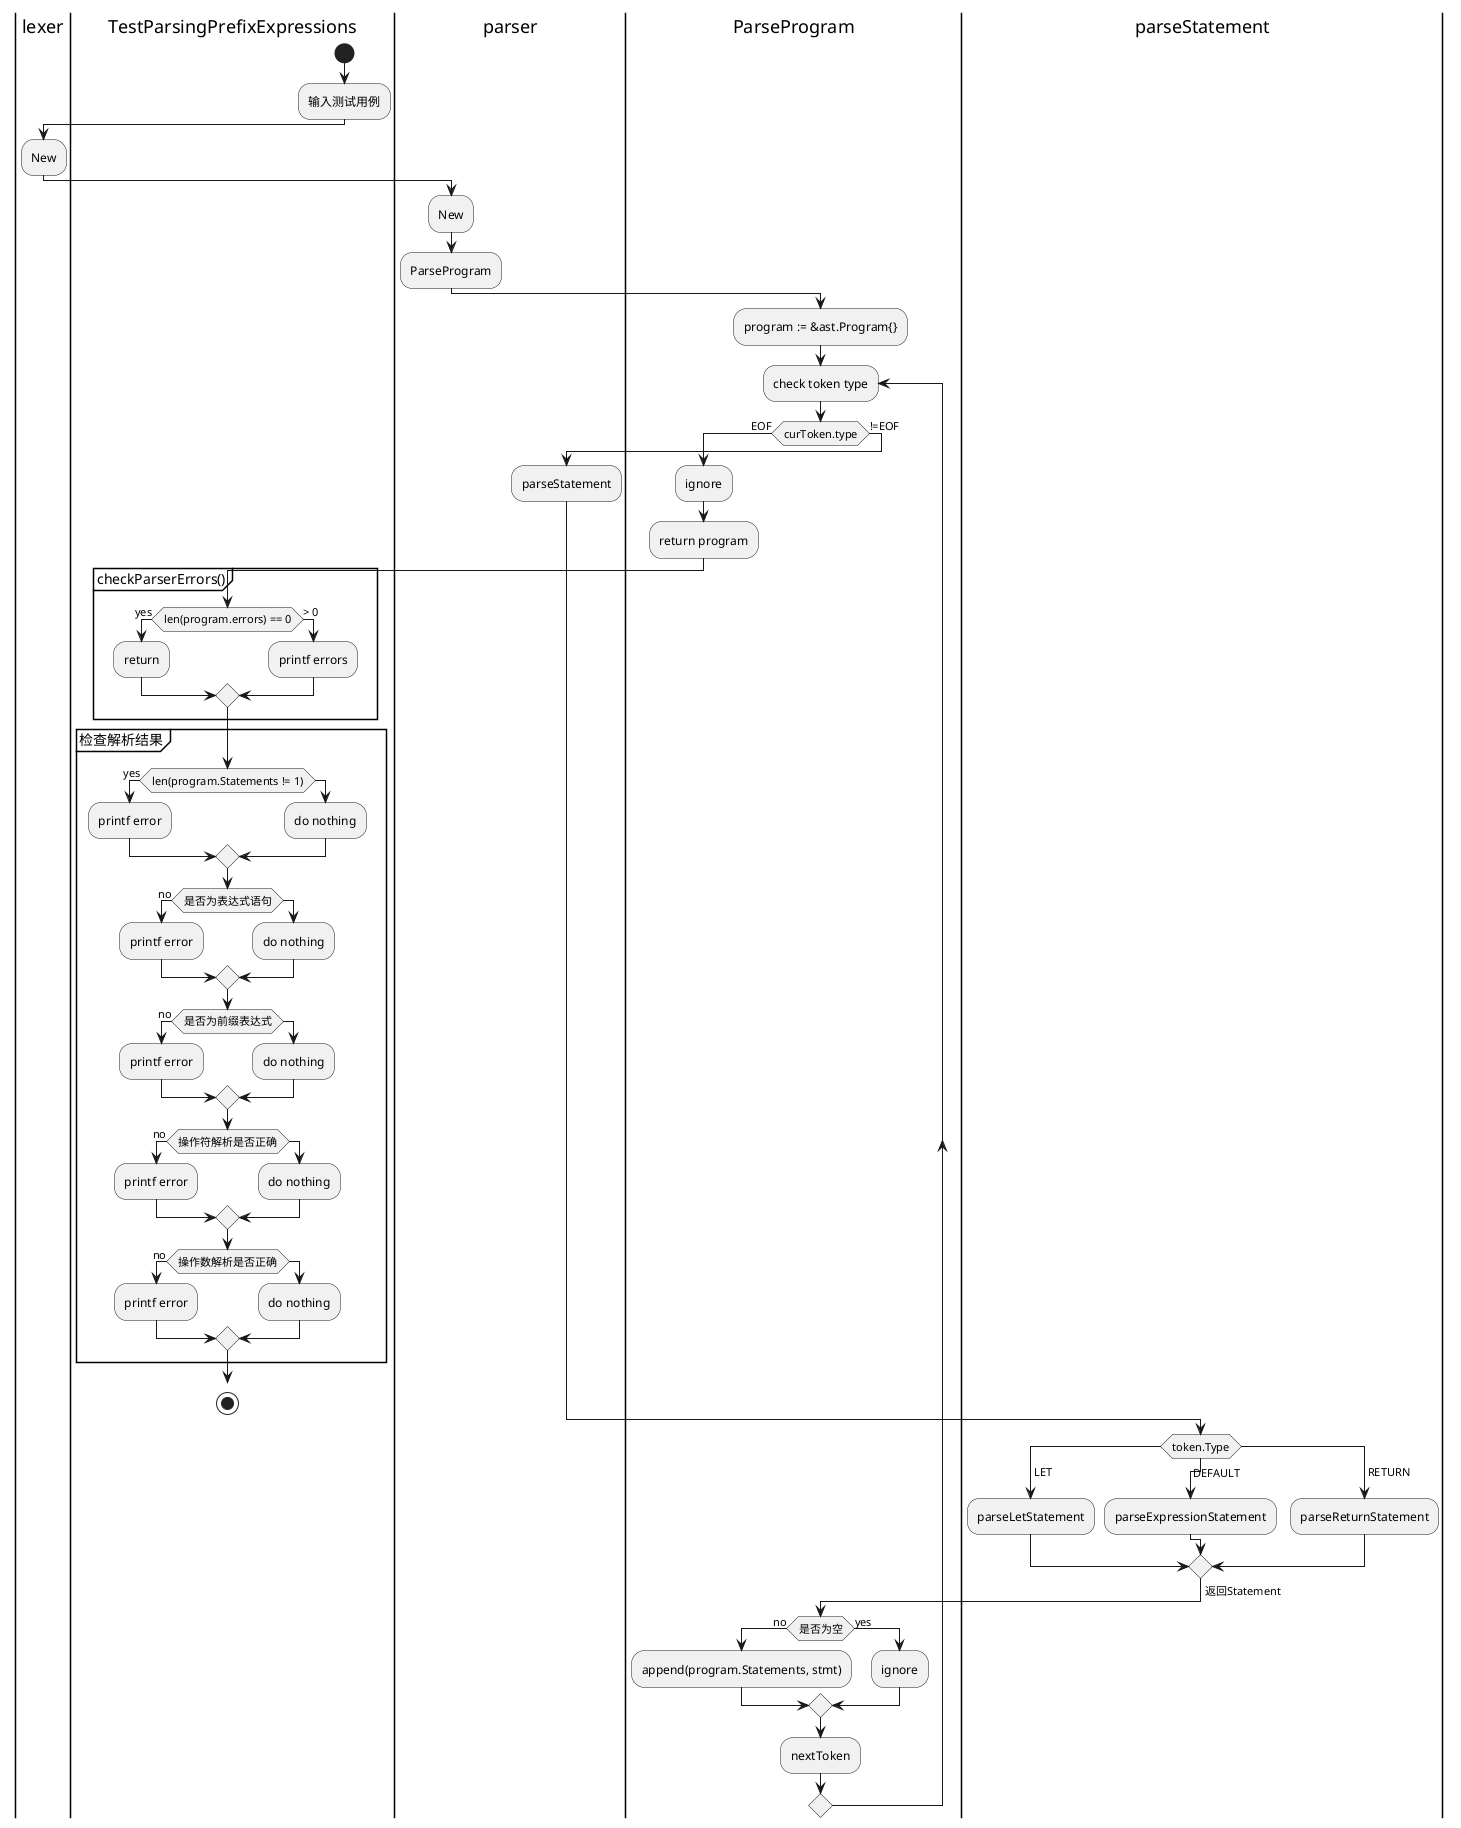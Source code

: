 @startuml
|lexer|

|TestParsingPrefixExpressions|
start
:输入测试用例;
label data_available

|lexer|
:New;

|parser|
:New;
:ParseProgram;

|ParseProgram|
:program := &ast.Program{};

repeat :check token type;
if (curToken.type) is (EOF) then
:ignore;

:return program;
|TestParsingPrefixExpressions|
group checkParserErrors()
  if (len(program.errors) == 0) then(yes)
  :return;
  else(> 0)
  :printf errors;
  endif
end group

group 检查解析结果
if (len(program.Statements != 1)) then(yes)
:printf error;
else
:do nothing;
endif
if (是否为表达式语句) then(no)
:printf error;
else
:do nothing;
endif
if (是否为前缀表达式) then(no)
:printf error;
else
:do nothing;
endif
if (操作符解析是否正确) then(no)
:printf error;
else 
:do nothing;
endif
if (操作数解析是否正确) then(no)
:printf error;
else
:do nothing;
endif
end group
goto data_available
stop
else (!=EOF)
|parser|
:parseStatement;
endif

|parseStatement|
switch (token.Type)
case ( LET )
  :parseLetStatement;
case ( DEFAULT )
  :parseExpressionStatement;
case ( RETURN ) 
  :parseReturnStatement;
endswitch

|ParseProgram|
-> 返回Statement;
if (是否为空) then(no) 
:append(program.Statements, stmt);
else (yes)
:ignore;
endif
:nextToken;
repeat while()
@enduml


